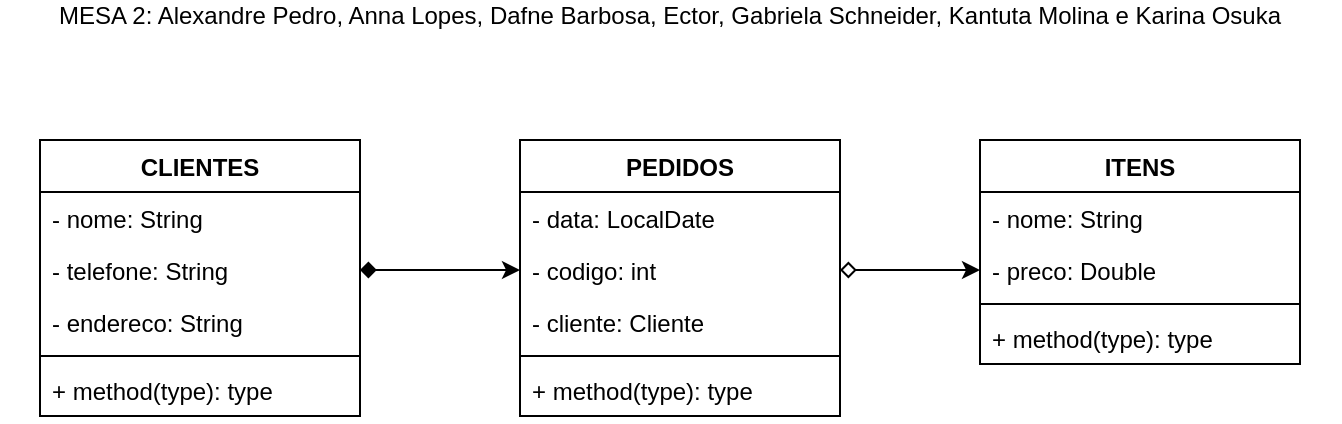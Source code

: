 <mxfile version="15.6.8" type="device"><diagram id="zmxOxM6N-kOJm2xo8g1e" name="Page-1"><mxGraphModel dx="786" dy="468" grid="1" gridSize="10" guides="1" tooltips="1" connect="1" arrows="1" fold="1" page="1" pageScale="1" pageWidth="827" pageHeight="1169" math="0" shadow="0"><root><mxCell id="0"/><mxCell id="1" parent="0"/><mxCell id="rkRrz4mroH8HM2T48GZ4-18" value="&lt;div&gt;MESA 2: Alexandre Pedro, Anna Lopes, Dafne Barbosa, Ector, Gabriela Schneider, Kantuta Molina e Karina Osuka&lt;/div&gt;&lt;div&gt;&lt;br&gt;&lt;/div&gt;" style="text;html=1;strokeColor=none;fillColor=none;align=center;verticalAlign=middle;whiteSpace=wrap;rounded=0;" parent="1" vertex="1"><mxGeometry x="50" y="30" width="670" height="30" as="geometry"/></mxCell><mxCell id="rkRrz4mroH8HM2T48GZ4-19" value="" style="endArrow=classic;html=1;rounded=0;entryX=0;entryY=0.5;entryDx=0;entryDy=0;startArrow=diamond;startFill=0;exitX=1;exitY=0.5;exitDx=0;exitDy=0;" parent="1" source="ShHBx1nx6I4CRU7q_MHE-9" target="ShHBx1nx6I4CRU7q_MHE-17" edge="1"><mxGeometry width="50" height="50" relative="1" as="geometry"><mxPoint x="500" y="165" as="sourcePoint"/><mxPoint x="540" y="165" as="targetPoint"/></mxGeometry></mxCell><mxCell id="ShHBx1nx6I4CRU7q_MHE-1" value="CLIENTES" style="swimlane;fontStyle=1;align=center;verticalAlign=top;childLayout=stackLayout;horizontal=1;startSize=26;horizontalStack=0;resizeParent=1;resizeParentMax=0;resizeLast=0;collapsible=1;marginBottom=0;" vertex="1" parent="1"><mxGeometry x="70" y="100" width="160" height="138" as="geometry"/></mxCell><mxCell id="ShHBx1nx6I4CRU7q_MHE-2" value="- nome: String" style="text;strokeColor=none;fillColor=none;align=left;verticalAlign=top;spacingLeft=4;spacingRight=4;overflow=hidden;rotatable=0;points=[[0,0.5],[1,0.5]];portConstraint=eastwest;" vertex="1" parent="ShHBx1nx6I4CRU7q_MHE-1"><mxGeometry y="26" width="160" height="26" as="geometry"/></mxCell><mxCell id="ShHBx1nx6I4CRU7q_MHE-5" value="- telefone: String" style="text;strokeColor=none;fillColor=none;align=left;verticalAlign=top;spacingLeft=4;spacingRight=4;overflow=hidden;rotatable=0;points=[[0,0.5],[1,0.5]];portConstraint=eastwest;" vertex="1" parent="ShHBx1nx6I4CRU7q_MHE-1"><mxGeometry y="52" width="160" height="26" as="geometry"/></mxCell><mxCell id="ShHBx1nx6I4CRU7q_MHE-6" value="- endereco: String" style="text;strokeColor=none;fillColor=none;align=left;verticalAlign=top;spacingLeft=4;spacingRight=4;overflow=hidden;rotatable=0;points=[[0,0.5],[1,0.5]];portConstraint=eastwest;" vertex="1" parent="ShHBx1nx6I4CRU7q_MHE-1"><mxGeometry y="78" width="160" height="26" as="geometry"/></mxCell><mxCell id="ShHBx1nx6I4CRU7q_MHE-3" value="" style="line;strokeWidth=1;fillColor=none;align=left;verticalAlign=middle;spacingTop=-1;spacingLeft=3;spacingRight=3;rotatable=0;labelPosition=right;points=[];portConstraint=eastwest;" vertex="1" parent="ShHBx1nx6I4CRU7q_MHE-1"><mxGeometry y="104" width="160" height="8" as="geometry"/></mxCell><mxCell id="ShHBx1nx6I4CRU7q_MHE-4" value="+ method(type): type" style="text;strokeColor=none;fillColor=none;align=left;verticalAlign=top;spacingLeft=4;spacingRight=4;overflow=hidden;rotatable=0;points=[[0,0.5],[1,0.5]];portConstraint=eastwest;" vertex="1" parent="ShHBx1nx6I4CRU7q_MHE-1"><mxGeometry y="112" width="160" height="26" as="geometry"/></mxCell><mxCell id="ShHBx1nx6I4CRU7q_MHE-7" value="PEDIDOS" style="swimlane;fontStyle=1;align=center;verticalAlign=top;childLayout=stackLayout;horizontal=1;startSize=26;horizontalStack=0;resizeParent=1;resizeParentMax=0;resizeLast=0;collapsible=1;marginBottom=0;" vertex="1" parent="1"><mxGeometry x="310" y="100" width="160" height="138" as="geometry"/></mxCell><mxCell id="ShHBx1nx6I4CRU7q_MHE-8" value="- data: LocalDate" style="text;strokeColor=none;fillColor=none;align=left;verticalAlign=top;spacingLeft=4;spacingRight=4;overflow=hidden;rotatable=0;points=[[0,0.5],[1,0.5]];portConstraint=eastwest;" vertex="1" parent="ShHBx1nx6I4CRU7q_MHE-7"><mxGeometry y="26" width="160" height="26" as="geometry"/></mxCell><mxCell id="ShHBx1nx6I4CRU7q_MHE-9" value="- codigo: int" style="text;strokeColor=none;fillColor=none;align=left;verticalAlign=top;spacingLeft=4;spacingRight=4;overflow=hidden;rotatable=0;points=[[0,0.5],[1,0.5]];portConstraint=eastwest;" vertex="1" parent="ShHBx1nx6I4CRU7q_MHE-7"><mxGeometry y="52" width="160" height="26" as="geometry"/></mxCell><mxCell id="ShHBx1nx6I4CRU7q_MHE-21" value="- cliente: Cliente" style="text;strokeColor=none;fillColor=none;align=left;verticalAlign=top;spacingLeft=4;spacingRight=4;overflow=hidden;rotatable=0;points=[[0,0.5],[1,0.5]];portConstraint=eastwest;" vertex="1" parent="ShHBx1nx6I4CRU7q_MHE-7"><mxGeometry y="78" width="160" height="26" as="geometry"/></mxCell><mxCell id="ShHBx1nx6I4CRU7q_MHE-11" value="" style="line;strokeWidth=1;fillColor=none;align=left;verticalAlign=middle;spacingTop=-1;spacingLeft=3;spacingRight=3;rotatable=0;labelPosition=right;points=[];portConstraint=eastwest;" vertex="1" parent="ShHBx1nx6I4CRU7q_MHE-7"><mxGeometry y="104" width="160" height="8" as="geometry"/></mxCell><mxCell id="ShHBx1nx6I4CRU7q_MHE-12" value="+ method(type): type" style="text;strokeColor=none;fillColor=none;align=left;verticalAlign=top;spacingLeft=4;spacingRight=4;overflow=hidden;rotatable=0;points=[[0,0.5],[1,0.5]];portConstraint=eastwest;" vertex="1" parent="ShHBx1nx6I4CRU7q_MHE-7"><mxGeometry y="112" width="160" height="26" as="geometry"/></mxCell><mxCell id="ShHBx1nx6I4CRU7q_MHE-14" style="edgeStyle=orthogonalEdgeStyle;rounded=0;orthogonalLoop=1;jettySize=auto;html=1;exitX=1;exitY=0.5;exitDx=0;exitDy=0;entryX=0;entryY=0.5;entryDx=0;entryDy=0;startArrow=diamond;startFill=1;" edge="1" parent="1" source="ShHBx1nx6I4CRU7q_MHE-5" target="ShHBx1nx6I4CRU7q_MHE-9"><mxGeometry relative="1" as="geometry"/></mxCell><mxCell id="ShHBx1nx6I4CRU7q_MHE-15" value="ITENS" style="swimlane;fontStyle=1;align=center;verticalAlign=top;childLayout=stackLayout;horizontal=1;startSize=26;horizontalStack=0;resizeParent=1;resizeParentMax=0;resizeLast=0;collapsible=1;marginBottom=0;" vertex="1" parent="1"><mxGeometry x="540" y="100" width="160" height="112" as="geometry"/></mxCell><mxCell id="ShHBx1nx6I4CRU7q_MHE-16" value="- nome: String" style="text;strokeColor=none;fillColor=none;align=left;verticalAlign=top;spacingLeft=4;spacingRight=4;overflow=hidden;rotatable=0;points=[[0,0.5],[1,0.5]];portConstraint=eastwest;" vertex="1" parent="ShHBx1nx6I4CRU7q_MHE-15"><mxGeometry y="26" width="160" height="26" as="geometry"/></mxCell><mxCell id="ShHBx1nx6I4CRU7q_MHE-17" value="- preco: Double" style="text;strokeColor=none;fillColor=none;align=left;verticalAlign=top;spacingLeft=4;spacingRight=4;overflow=hidden;rotatable=0;points=[[0,0.5],[1,0.5]];portConstraint=eastwest;" vertex="1" parent="ShHBx1nx6I4CRU7q_MHE-15"><mxGeometry y="52" width="160" height="26" as="geometry"/></mxCell><mxCell id="ShHBx1nx6I4CRU7q_MHE-19" value="" style="line;strokeWidth=1;fillColor=none;align=left;verticalAlign=middle;spacingTop=-1;spacingLeft=3;spacingRight=3;rotatable=0;labelPosition=right;points=[];portConstraint=eastwest;" vertex="1" parent="ShHBx1nx6I4CRU7q_MHE-15"><mxGeometry y="78" width="160" height="8" as="geometry"/></mxCell><mxCell id="ShHBx1nx6I4CRU7q_MHE-20" value="+ method(type): type" style="text;strokeColor=none;fillColor=none;align=left;verticalAlign=top;spacingLeft=4;spacingRight=4;overflow=hidden;rotatable=0;points=[[0,0.5],[1,0.5]];portConstraint=eastwest;" vertex="1" parent="ShHBx1nx6I4CRU7q_MHE-15"><mxGeometry y="86" width="160" height="26" as="geometry"/></mxCell></root></mxGraphModel></diagram></mxfile>